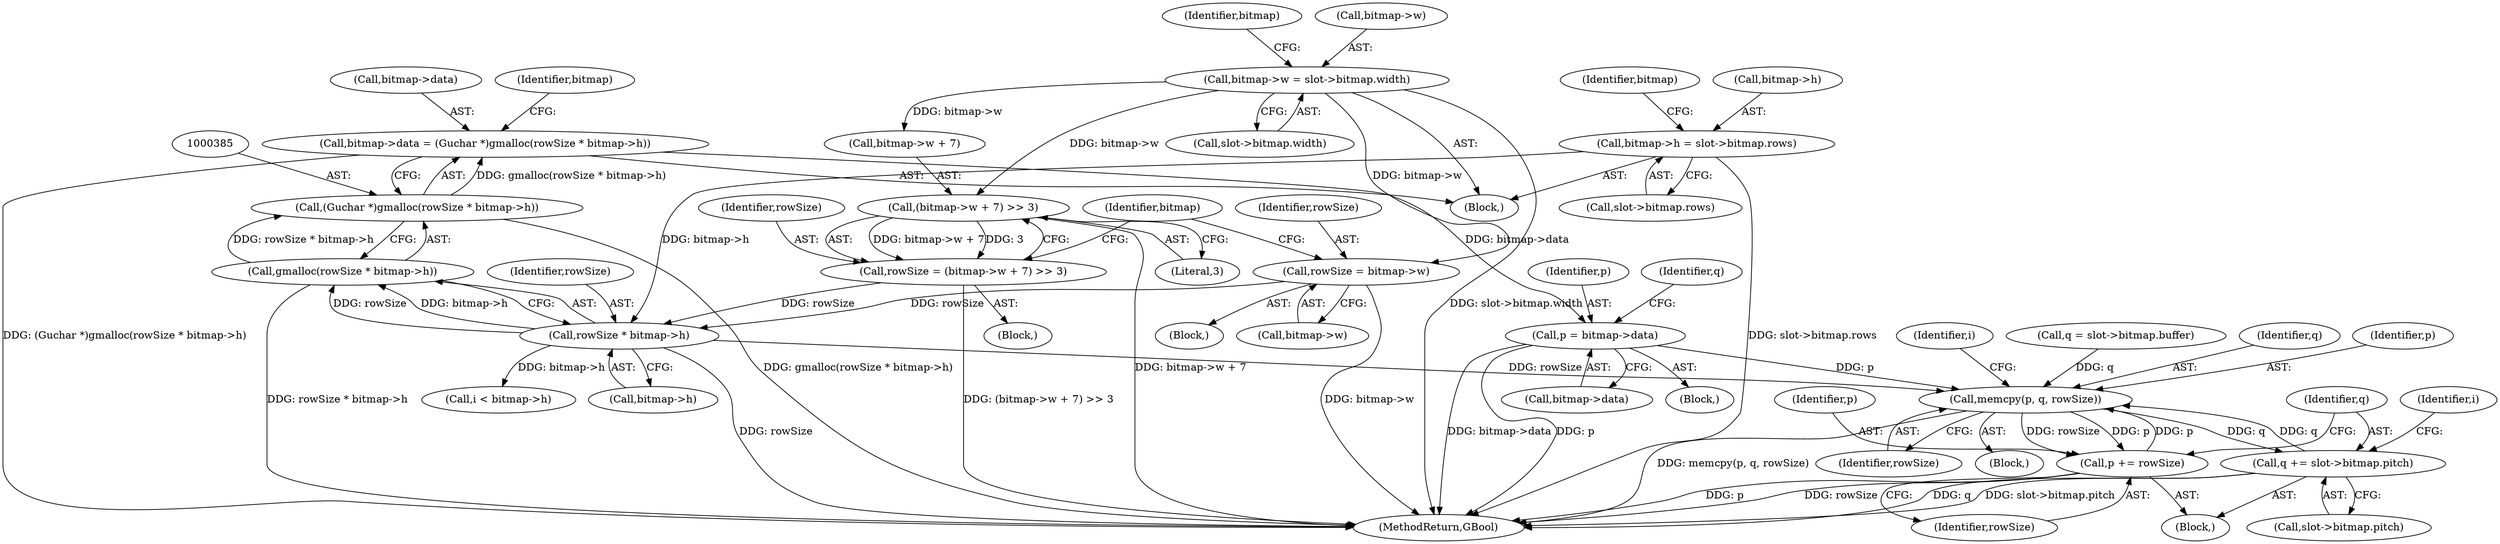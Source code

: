 digraph "0_poppler_9cf2325fb22f812b31858e519411f57747d39bd8_3@integer" {
"1000380" [label="(Call,bitmap->data = (Guchar *)gmalloc(rowSize * bitmap->h))"];
"1000384" [label="(Call,(Guchar *)gmalloc(rowSize * bitmap->h))"];
"1000386" [label="(Call,gmalloc(rowSize * bitmap->h))"];
"1000387" [label="(Call,rowSize * bitmap->h)"];
"1000364" [label="(Call,rowSize = bitmap->w)"];
"1000338" [label="(Call,bitmap->w = slot->bitmap.width)"];
"1000371" [label="(Call,rowSize = (bitmap->w + 7) >> 3)"];
"1000373" [label="(Call,(bitmap->w + 7) >> 3)"];
"1000347" [label="(Call,bitmap->h = slot->bitmap.rows)"];
"1000403" [label="(Call,p = bitmap->data)"];
"1000435" [label="(Call,memcpy(p, q, rowSize))"];
"1000424" [label="(Call,p += rowSize)"];
"1000427" [label="(Call,q += slot->bitmap.pitch)"];
"1000434" [label="(Block,)"];
"1000379" [label="(Literal,3)"];
"1000371" [label="(Call,rowSize = (bitmap->w + 7) >> 3)"];
"1000372" [label="(Identifier,rowSize)"];
"1000438" [label="(Identifier,rowSize)"];
"1000351" [label="(Call,slot->bitmap.rows)"];
"1000429" [label="(Call,slot->bitmap.pitch)"];
"1000380" [label="(Call,bitmap->data = (Guchar *)gmalloc(rowSize * bitmap->h))"];
"1000416" [label="(Identifier,i)"];
"1000387" [label="(Call,rowSize * bitmap->h)"];
"1000365" [label="(Identifier,rowSize)"];
"1000109" [label="(Block,)"];
"1000441" [label="(MethodReturn,GBool)"];
"1000402" [label="(Block,)"];
"1000373" [label="(Call,(bitmap->w + 7) >> 3)"];
"1000426" [label="(Identifier,rowSize)"];
"1000394" [label="(Identifier,bitmap)"];
"1000342" [label="(Call,slot->bitmap.width)"];
"1000409" [label="(Identifier,q)"];
"1000422" [label="(Identifier,i)"];
"1000364" [label="(Call,rowSize = bitmap->w)"];
"1000389" [label="(Call,bitmap->h)"];
"1000366" [label="(Call,bitmap->w)"];
"1000427" [label="(Call,q += slot->bitmap.pitch)"];
"1000408" [label="(Call,q = slot->bitmap.buffer)"];
"1000437" [label="(Identifier,q)"];
"1000423" [label="(Block,)"];
"1000405" [label="(Call,bitmap->data)"];
"1000435" [label="(Call,memcpy(p, q, rowSize))"];
"1000348" [label="(Call,bitmap->h)"];
"1000374" [label="(Call,bitmap->w + 7)"];
"1000358" [label="(Identifier,bitmap)"];
"1000388" [label="(Identifier,rowSize)"];
"1000404" [label="(Identifier,p)"];
"1000425" [label="(Identifier,p)"];
"1000363" [label="(Block,)"];
"1000424" [label="(Call,p += rowSize)"];
"1000436" [label="(Identifier,p)"];
"1000382" [label="(Identifier,bitmap)"];
"1000428" [label="(Identifier,q)"];
"1000386" [label="(Call,gmalloc(rowSize * bitmap->h))"];
"1000381" [label="(Call,bitmap->data)"];
"1000384" [label="(Call,(Guchar *)gmalloc(rowSize * bitmap->h))"];
"1000370" [label="(Block,)"];
"1000338" [label="(Call,bitmap->w = slot->bitmap.width)"];
"1000347" [label="(Call,bitmap->h = slot->bitmap.rows)"];
"1000349" [label="(Identifier,bitmap)"];
"1000415" [label="(Call,i < bitmap->h)"];
"1000403" [label="(Call,p = bitmap->data)"];
"1000339" [label="(Call,bitmap->w)"];
"1000380" -> "1000109"  [label="AST: "];
"1000380" -> "1000384"  [label="CFG: "];
"1000381" -> "1000380"  [label="AST: "];
"1000384" -> "1000380"  [label="AST: "];
"1000394" -> "1000380"  [label="CFG: "];
"1000380" -> "1000441"  [label="DDG: (Guchar *)gmalloc(rowSize * bitmap->h)"];
"1000384" -> "1000380"  [label="DDG: gmalloc(rowSize * bitmap->h)"];
"1000380" -> "1000403"  [label="DDG: bitmap->data"];
"1000384" -> "1000386"  [label="CFG: "];
"1000385" -> "1000384"  [label="AST: "];
"1000386" -> "1000384"  [label="AST: "];
"1000384" -> "1000441"  [label="DDG: gmalloc(rowSize * bitmap->h)"];
"1000386" -> "1000384"  [label="DDG: rowSize * bitmap->h"];
"1000386" -> "1000387"  [label="CFG: "];
"1000387" -> "1000386"  [label="AST: "];
"1000386" -> "1000441"  [label="DDG: rowSize * bitmap->h"];
"1000387" -> "1000386"  [label="DDG: rowSize"];
"1000387" -> "1000386"  [label="DDG: bitmap->h"];
"1000387" -> "1000389"  [label="CFG: "];
"1000388" -> "1000387"  [label="AST: "];
"1000389" -> "1000387"  [label="AST: "];
"1000387" -> "1000441"  [label="DDG: rowSize"];
"1000364" -> "1000387"  [label="DDG: rowSize"];
"1000371" -> "1000387"  [label="DDG: rowSize"];
"1000347" -> "1000387"  [label="DDG: bitmap->h"];
"1000387" -> "1000415"  [label="DDG: bitmap->h"];
"1000387" -> "1000435"  [label="DDG: rowSize"];
"1000364" -> "1000363"  [label="AST: "];
"1000364" -> "1000366"  [label="CFG: "];
"1000365" -> "1000364"  [label="AST: "];
"1000366" -> "1000364"  [label="AST: "];
"1000382" -> "1000364"  [label="CFG: "];
"1000364" -> "1000441"  [label="DDG: bitmap->w"];
"1000338" -> "1000364"  [label="DDG: bitmap->w"];
"1000338" -> "1000109"  [label="AST: "];
"1000338" -> "1000342"  [label="CFG: "];
"1000339" -> "1000338"  [label="AST: "];
"1000342" -> "1000338"  [label="AST: "];
"1000349" -> "1000338"  [label="CFG: "];
"1000338" -> "1000441"  [label="DDG: slot->bitmap.width"];
"1000338" -> "1000373"  [label="DDG: bitmap->w"];
"1000338" -> "1000374"  [label="DDG: bitmap->w"];
"1000371" -> "1000370"  [label="AST: "];
"1000371" -> "1000373"  [label="CFG: "];
"1000372" -> "1000371"  [label="AST: "];
"1000373" -> "1000371"  [label="AST: "];
"1000382" -> "1000371"  [label="CFG: "];
"1000371" -> "1000441"  [label="DDG: (bitmap->w + 7) >> 3"];
"1000373" -> "1000371"  [label="DDG: bitmap->w + 7"];
"1000373" -> "1000371"  [label="DDG: 3"];
"1000373" -> "1000379"  [label="CFG: "];
"1000374" -> "1000373"  [label="AST: "];
"1000379" -> "1000373"  [label="AST: "];
"1000373" -> "1000441"  [label="DDG: bitmap->w + 7"];
"1000347" -> "1000109"  [label="AST: "];
"1000347" -> "1000351"  [label="CFG: "];
"1000348" -> "1000347"  [label="AST: "];
"1000351" -> "1000347"  [label="AST: "];
"1000358" -> "1000347"  [label="CFG: "];
"1000347" -> "1000441"  [label="DDG: slot->bitmap.rows"];
"1000403" -> "1000402"  [label="AST: "];
"1000403" -> "1000405"  [label="CFG: "];
"1000404" -> "1000403"  [label="AST: "];
"1000405" -> "1000403"  [label="AST: "];
"1000409" -> "1000403"  [label="CFG: "];
"1000403" -> "1000441"  [label="DDG: bitmap->data"];
"1000403" -> "1000441"  [label="DDG: p"];
"1000403" -> "1000435"  [label="DDG: p"];
"1000435" -> "1000434"  [label="AST: "];
"1000435" -> "1000438"  [label="CFG: "];
"1000436" -> "1000435"  [label="AST: "];
"1000437" -> "1000435"  [label="AST: "];
"1000438" -> "1000435"  [label="AST: "];
"1000422" -> "1000435"  [label="CFG: "];
"1000435" -> "1000441"  [label="DDG: memcpy(p, q, rowSize)"];
"1000435" -> "1000424"  [label="DDG: rowSize"];
"1000435" -> "1000424"  [label="DDG: p"];
"1000435" -> "1000427"  [label="DDG: q"];
"1000424" -> "1000435"  [label="DDG: p"];
"1000427" -> "1000435"  [label="DDG: q"];
"1000408" -> "1000435"  [label="DDG: q"];
"1000424" -> "1000423"  [label="AST: "];
"1000424" -> "1000426"  [label="CFG: "];
"1000425" -> "1000424"  [label="AST: "];
"1000426" -> "1000424"  [label="AST: "];
"1000428" -> "1000424"  [label="CFG: "];
"1000424" -> "1000441"  [label="DDG: rowSize"];
"1000424" -> "1000441"  [label="DDG: p"];
"1000427" -> "1000423"  [label="AST: "];
"1000427" -> "1000429"  [label="CFG: "];
"1000428" -> "1000427"  [label="AST: "];
"1000429" -> "1000427"  [label="AST: "];
"1000416" -> "1000427"  [label="CFG: "];
"1000427" -> "1000441"  [label="DDG: q"];
"1000427" -> "1000441"  [label="DDG: slot->bitmap.pitch"];
}
